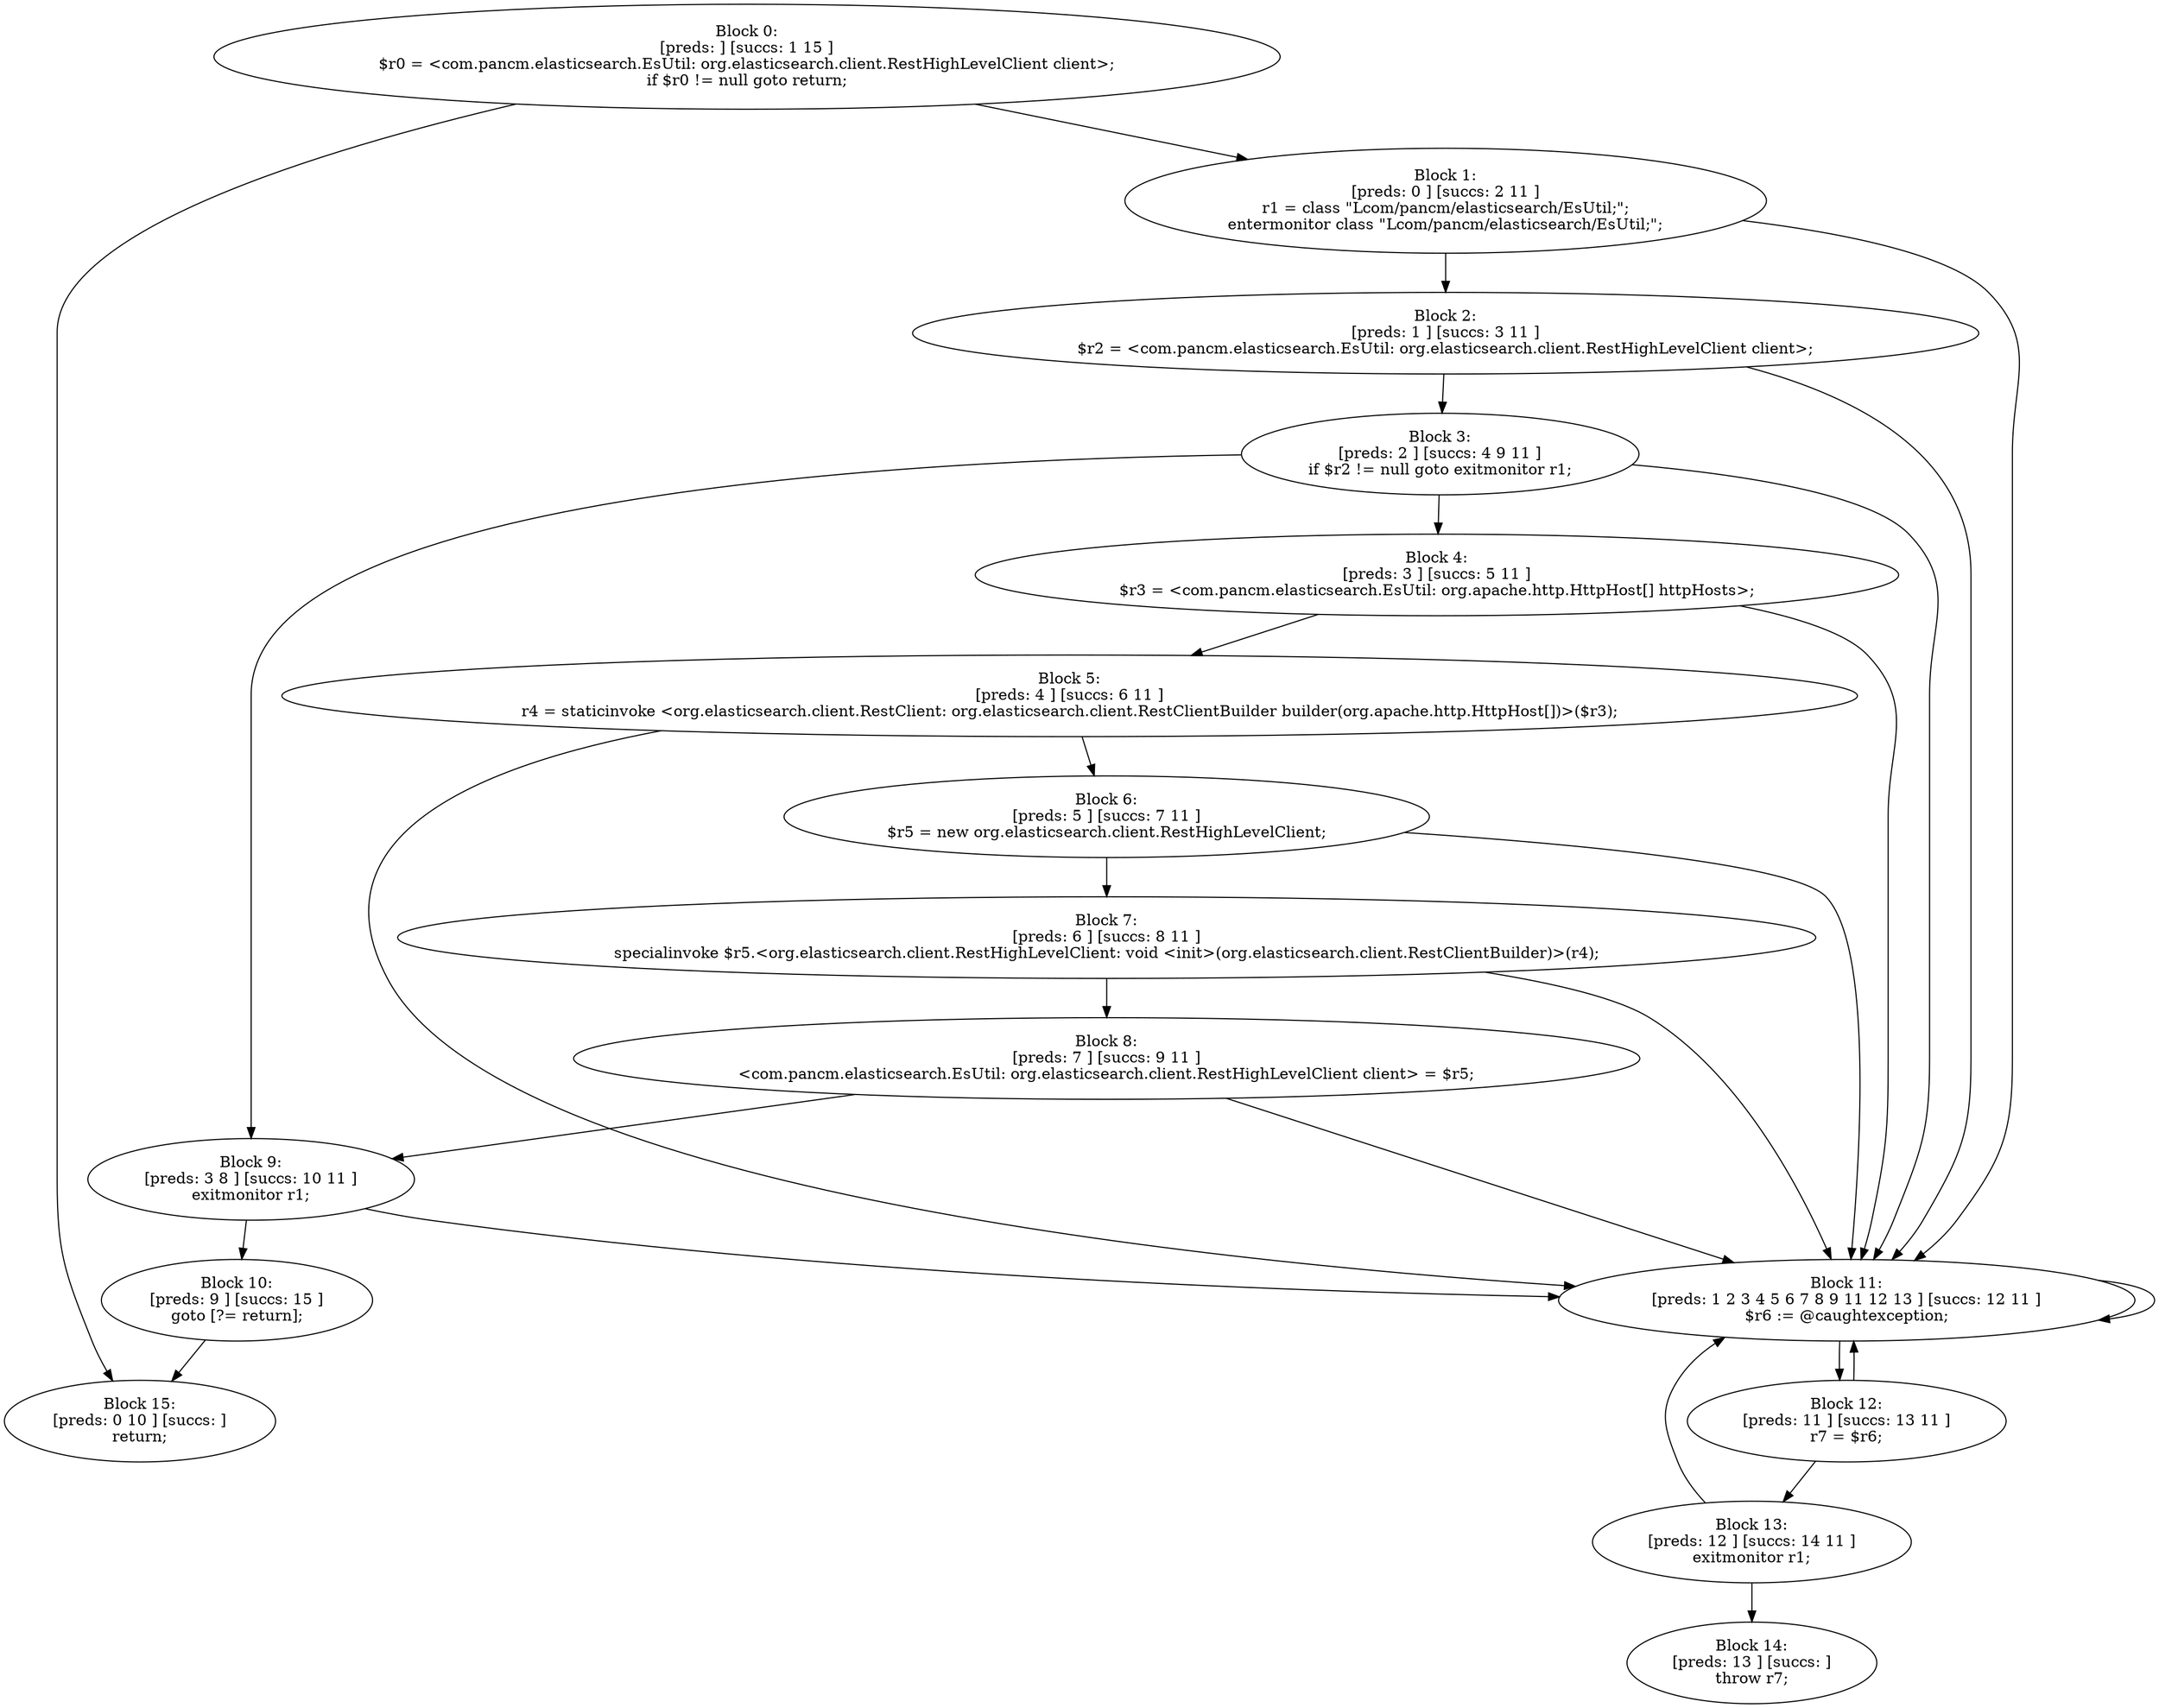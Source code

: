 digraph "unitGraph" {
    "Block 0:
[preds: ] [succs: 1 15 ]
$r0 = <com.pancm.elasticsearch.EsUtil: org.elasticsearch.client.RestHighLevelClient client>;
if $r0 != null goto return;
"
    "Block 1:
[preds: 0 ] [succs: 2 11 ]
r1 = class \"Lcom/pancm/elasticsearch/EsUtil;\";
entermonitor class \"Lcom/pancm/elasticsearch/EsUtil;\";
"
    "Block 2:
[preds: 1 ] [succs: 3 11 ]
$r2 = <com.pancm.elasticsearch.EsUtil: org.elasticsearch.client.RestHighLevelClient client>;
"
    "Block 3:
[preds: 2 ] [succs: 4 9 11 ]
if $r2 != null goto exitmonitor r1;
"
    "Block 4:
[preds: 3 ] [succs: 5 11 ]
$r3 = <com.pancm.elasticsearch.EsUtil: org.apache.http.HttpHost[] httpHosts>;
"
    "Block 5:
[preds: 4 ] [succs: 6 11 ]
r4 = staticinvoke <org.elasticsearch.client.RestClient: org.elasticsearch.client.RestClientBuilder builder(org.apache.http.HttpHost[])>($r3);
"
    "Block 6:
[preds: 5 ] [succs: 7 11 ]
$r5 = new org.elasticsearch.client.RestHighLevelClient;
"
    "Block 7:
[preds: 6 ] [succs: 8 11 ]
specialinvoke $r5.<org.elasticsearch.client.RestHighLevelClient: void <init>(org.elasticsearch.client.RestClientBuilder)>(r4);
"
    "Block 8:
[preds: 7 ] [succs: 9 11 ]
<com.pancm.elasticsearch.EsUtil: org.elasticsearch.client.RestHighLevelClient client> = $r5;
"
    "Block 9:
[preds: 3 8 ] [succs: 10 11 ]
exitmonitor r1;
"
    "Block 10:
[preds: 9 ] [succs: 15 ]
goto [?= return];
"
    "Block 11:
[preds: 1 2 3 4 5 6 7 8 9 11 12 13 ] [succs: 12 11 ]
$r6 := @caughtexception;
"
    "Block 12:
[preds: 11 ] [succs: 13 11 ]
r7 = $r6;
"
    "Block 13:
[preds: 12 ] [succs: 14 11 ]
exitmonitor r1;
"
    "Block 14:
[preds: 13 ] [succs: ]
throw r7;
"
    "Block 15:
[preds: 0 10 ] [succs: ]
return;
"
    "Block 0:
[preds: ] [succs: 1 15 ]
$r0 = <com.pancm.elasticsearch.EsUtil: org.elasticsearch.client.RestHighLevelClient client>;
if $r0 != null goto return;
"->"Block 1:
[preds: 0 ] [succs: 2 11 ]
r1 = class \"Lcom/pancm/elasticsearch/EsUtil;\";
entermonitor class \"Lcom/pancm/elasticsearch/EsUtil;\";
";
    "Block 0:
[preds: ] [succs: 1 15 ]
$r0 = <com.pancm.elasticsearch.EsUtil: org.elasticsearch.client.RestHighLevelClient client>;
if $r0 != null goto return;
"->"Block 15:
[preds: 0 10 ] [succs: ]
return;
";
    "Block 1:
[preds: 0 ] [succs: 2 11 ]
r1 = class \"Lcom/pancm/elasticsearch/EsUtil;\";
entermonitor class \"Lcom/pancm/elasticsearch/EsUtil;\";
"->"Block 2:
[preds: 1 ] [succs: 3 11 ]
$r2 = <com.pancm.elasticsearch.EsUtil: org.elasticsearch.client.RestHighLevelClient client>;
";
    "Block 1:
[preds: 0 ] [succs: 2 11 ]
r1 = class \"Lcom/pancm/elasticsearch/EsUtil;\";
entermonitor class \"Lcom/pancm/elasticsearch/EsUtil;\";
"->"Block 11:
[preds: 1 2 3 4 5 6 7 8 9 11 12 13 ] [succs: 12 11 ]
$r6 := @caughtexception;
";
    "Block 2:
[preds: 1 ] [succs: 3 11 ]
$r2 = <com.pancm.elasticsearch.EsUtil: org.elasticsearch.client.RestHighLevelClient client>;
"->"Block 3:
[preds: 2 ] [succs: 4 9 11 ]
if $r2 != null goto exitmonitor r1;
";
    "Block 2:
[preds: 1 ] [succs: 3 11 ]
$r2 = <com.pancm.elasticsearch.EsUtil: org.elasticsearch.client.RestHighLevelClient client>;
"->"Block 11:
[preds: 1 2 3 4 5 6 7 8 9 11 12 13 ] [succs: 12 11 ]
$r6 := @caughtexception;
";
    "Block 3:
[preds: 2 ] [succs: 4 9 11 ]
if $r2 != null goto exitmonitor r1;
"->"Block 4:
[preds: 3 ] [succs: 5 11 ]
$r3 = <com.pancm.elasticsearch.EsUtil: org.apache.http.HttpHost[] httpHosts>;
";
    "Block 3:
[preds: 2 ] [succs: 4 9 11 ]
if $r2 != null goto exitmonitor r1;
"->"Block 9:
[preds: 3 8 ] [succs: 10 11 ]
exitmonitor r1;
";
    "Block 3:
[preds: 2 ] [succs: 4 9 11 ]
if $r2 != null goto exitmonitor r1;
"->"Block 11:
[preds: 1 2 3 4 5 6 7 8 9 11 12 13 ] [succs: 12 11 ]
$r6 := @caughtexception;
";
    "Block 4:
[preds: 3 ] [succs: 5 11 ]
$r3 = <com.pancm.elasticsearch.EsUtil: org.apache.http.HttpHost[] httpHosts>;
"->"Block 5:
[preds: 4 ] [succs: 6 11 ]
r4 = staticinvoke <org.elasticsearch.client.RestClient: org.elasticsearch.client.RestClientBuilder builder(org.apache.http.HttpHost[])>($r3);
";
    "Block 4:
[preds: 3 ] [succs: 5 11 ]
$r3 = <com.pancm.elasticsearch.EsUtil: org.apache.http.HttpHost[] httpHosts>;
"->"Block 11:
[preds: 1 2 3 4 5 6 7 8 9 11 12 13 ] [succs: 12 11 ]
$r6 := @caughtexception;
";
    "Block 5:
[preds: 4 ] [succs: 6 11 ]
r4 = staticinvoke <org.elasticsearch.client.RestClient: org.elasticsearch.client.RestClientBuilder builder(org.apache.http.HttpHost[])>($r3);
"->"Block 6:
[preds: 5 ] [succs: 7 11 ]
$r5 = new org.elasticsearch.client.RestHighLevelClient;
";
    "Block 5:
[preds: 4 ] [succs: 6 11 ]
r4 = staticinvoke <org.elasticsearch.client.RestClient: org.elasticsearch.client.RestClientBuilder builder(org.apache.http.HttpHost[])>($r3);
"->"Block 11:
[preds: 1 2 3 4 5 6 7 8 9 11 12 13 ] [succs: 12 11 ]
$r6 := @caughtexception;
";
    "Block 6:
[preds: 5 ] [succs: 7 11 ]
$r5 = new org.elasticsearch.client.RestHighLevelClient;
"->"Block 7:
[preds: 6 ] [succs: 8 11 ]
specialinvoke $r5.<org.elasticsearch.client.RestHighLevelClient: void <init>(org.elasticsearch.client.RestClientBuilder)>(r4);
";
    "Block 6:
[preds: 5 ] [succs: 7 11 ]
$r5 = new org.elasticsearch.client.RestHighLevelClient;
"->"Block 11:
[preds: 1 2 3 4 5 6 7 8 9 11 12 13 ] [succs: 12 11 ]
$r6 := @caughtexception;
";
    "Block 7:
[preds: 6 ] [succs: 8 11 ]
specialinvoke $r5.<org.elasticsearch.client.RestHighLevelClient: void <init>(org.elasticsearch.client.RestClientBuilder)>(r4);
"->"Block 8:
[preds: 7 ] [succs: 9 11 ]
<com.pancm.elasticsearch.EsUtil: org.elasticsearch.client.RestHighLevelClient client> = $r5;
";
    "Block 7:
[preds: 6 ] [succs: 8 11 ]
specialinvoke $r5.<org.elasticsearch.client.RestHighLevelClient: void <init>(org.elasticsearch.client.RestClientBuilder)>(r4);
"->"Block 11:
[preds: 1 2 3 4 5 6 7 8 9 11 12 13 ] [succs: 12 11 ]
$r6 := @caughtexception;
";
    "Block 8:
[preds: 7 ] [succs: 9 11 ]
<com.pancm.elasticsearch.EsUtil: org.elasticsearch.client.RestHighLevelClient client> = $r5;
"->"Block 9:
[preds: 3 8 ] [succs: 10 11 ]
exitmonitor r1;
";
    "Block 8:
[preds: 7 ] [succs: 9 11 ]
<com.pancm.elasticsearch.EsUtil: org.elasticsearch.client.RestHighLevelClient client> = $r5;
"->"Block 11:
[preds: 1 2 3 4 5 6 7 8 9 11 12 13 ] [succs: 12 11 ]
$r6 := @caughtexception;
";
    "Block 9:
[preds: 3 8 ] [succs: 10 11 ]
exitmonitor r1;
"->"Block 10:
[preds: 9 ] [succs: 15 ]
goto [?= return];
";
    "Block 9:
[preds: 3 8 ] [succs: 10 11 ]
exitmonitor r1;
"->"Block 11:
[preds: 1 2 3 4 5 6 7 8 9 11 12 13 ] [succs: 12 11 ]
$r6 := @caughtexception;
";
    "Block 10:
[preds: 9 ] [succs: 15 ]
goto [?= return];
"->"Block 15:
[preds: 0 10 ] [succs: ]
return;
";
    "Block 11:
[preds: 1 2 3 4 5 6 7 8 9 11 12 13 ] [succs: 12 11 ]
$r6 := @caughtexception;
"->"Block 12:
[preds: 11 ] [succs: 13 11 ]
r7 = $r6;
";
    "Block 11:
[preds: 1 2 3 4 5 6 7 8 9 11 12 13 ] [succs: 12 11 ]
$r6 := @caughtexception;
"->"Block 11:
[preds: 1 2 3 4 5 6 7 8 9 11 12 13 ] [succs: 12 11 ]
$r6 := @caughtexception;
";
    "Block 12:
[preds: 11 ] [succs: 13 11 ]
r7 = $r6;
"->"Block 13:
[preds: 12 ] [succs: 14 11 ]
exitmonitor r1;
";
    "Block 12:
[preds: 11 ] [succs: 13 11 ]
r7 = $r6;
"->"Block 11:
[preds: 1 2 3 4 5 6 7 8 9 11 12 13 ] [succs: 12 11 ]
$r6 := @caughtexception;
";
    "Block 13:
[preds: 12 ] [succs: 14 11 ]
exitmonitor r1;
"->"Block 14:
[preds: 13 ] [succs: ]
throw r7;
";
    "Block 13:
[preds: 12 ] [succs: 14 11 ]
exitmonitor r1;
"->"Block 11:
[preds: 1 2 3 4 5 6 7 8 9 11 12 13 ] [succs: 12 11 ]
$r6 := @caughtexception;
";
}
